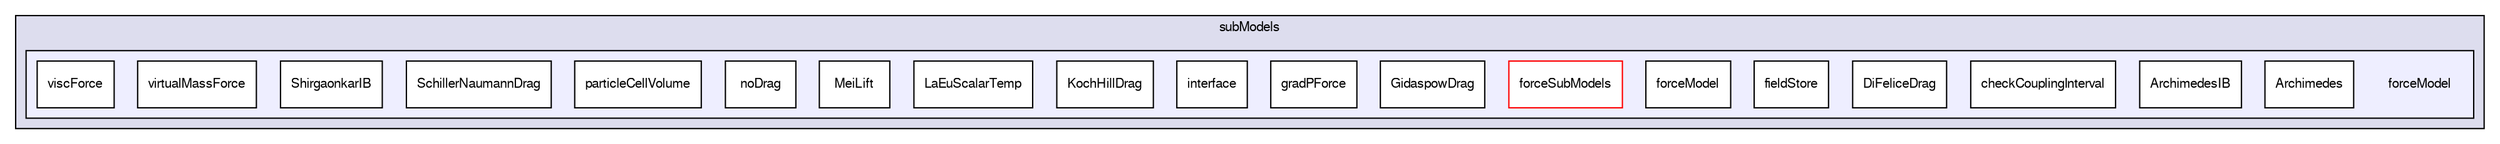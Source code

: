 digraph "/home/cgoniva/CFDEM/CFDEM-x.x-2.1.x/CFDEMcoupling-PUBLIC/src/lagrangian/cfdemParticle/subModels/forceModel" {
  compound=true
  node [ fontsize="10", fontname="FreeSans"];
  edge [ labelfontsize="10", labelfontname="FreeSans"];
  subgraph clusterdir_b4405a94eb03d3869e7a57a48055cc50 {
    graph [ bgcolor="#ddddee", pencolor="black", label="subModels" fontname="FreeSans", fontsize="10", URL="dir_b4405a94eb03d3869e7a57a48055cc50.html"]
  subgraph clusterdir_0abfdb325e722c517996fb9c43aac5bd {
    graph [ bgcolor="#eeeeff", pencolor="black", label="" URL="dir_0abfdb325e722c517996fb9c43aac5bd.html"];
    dir_0abfdb325e722c517996fb9c43aac5bd [shape=plaintext label="forceModel"];
    dir_9e2f63d76b718a4db936666723aa010d [shape=box label="Archimedes" color="black" fillcolor="white" style="filled" URL="dir_9e2f63d76b718a4db936666723aa010d.html"];
    dir_9a9746f6b9fcc9a827f65f22f9668c09 [shape=box label="ArchimedesIB" color="black" fillcolor="white" style="filled" URL="dir_9a9746f6b9fcc9a827f65f22f9668c09.html"];
    dir_b7ead4a288dd7b4c5e559a6b33a1a3e2 [shape=box label="checkCouplingInterval" color="black" fillcolor="white" style="filled" URL="dir_b7ead4a288dd7b4c5e559a6b33a1a3e2.html"];
    dir_8a5d2524df77ee33768751e07fa890d8 [shape=box label="DiFeliceDrag" color="black" fillcolor="white" style="filled" URL="dir_8a5d2524df77ee33768751e07fa890d8.html"];
    dir_1c372ee731879f448f41632d3c79ae0b [shape=box label="fieldStore" color="black" fillcolor="white" style="filled" URL="dir_1c372ee731879f448f41632d3c79ae0b.html"];
    dir_19829f27f762f8d6eeaba3b4af263f82 [shape=box label="forceModel" color="black" fillcolor="white" style="filled" URL="dir_19829f27f762f8d6eeaba3b4af263f82.html"];
    dir_b297239694a2e10be46256863cb1f43c [shape=box label="forceSubModels" color="red" fillcolor="white" style="filled" URL="dir_b297239694a2e10be46256863cb1f43c.html"];
    dir_deaf1478ea940733618ac341e6037e93 [shape=box label="GidaspowDrag" color="black" fillcolor="white" style="filled" URL="dir_deaf1478ea940733618ac341e6037e93.html"];
    dir_175a49326ecadeeed6a46ae0c46bde77 [shape=box label="gradPForce" color="black" fillcolor="white" style="filled" URL="dir_175a49326ecadeeed6a46ae0c46bde77.html"];
    dir_d91e4ace354a4ebb0f4aa6927f98e49d [shape=box label="interface" color="black" fillcolor="white" style="filled" URL="dir_d91e4ace354a4ebb0f4aa6927f98e49d.html"];
    dir_e639e38e6cfc1eb702632608ebd16d0e [shape=box label="KochHillDrag" color="black" fillcolor="white" style="filled" URL="dir_e639e38e6cfc1eb702632608ebd16d0e.html"];
    dir_3cd8941dcc84ec1d62ad8ac23c320b6e [shape=box label="LaEuScalarTemp" color="black" fillcolor="white" style="filled" URL="dir_3cd8941dcc84ec1d62ad8ac23c320b6e.html"];
    dir_fd7cc3b05d191063c819306003d9ce7c [shape=box label="MeiLift" color="black" fillcolor="white" style="filled" URL="dir_fd7cc3b05d191063c819306003d9ce7c.html"];
    dir_c2d073683ef8d96022b31436c62bad0c [shape=box label="noDrag" color="black" fillcolor="white" style="filled" URL="dir_c2d073683ef8d96022b31436c62bad0c.html"];
    dir_302df9359dc774834a1d2946e7a18406 [shape=box label="particleCellVolume" color="black" fillcolor="white" style="filled" URL="dir_302df9359dc774834a1d2946e7a18406.html"];
    dir_ed1e40efa372d8909b613dfd51d4d334 [shape=box label="SchillerNaumannDrag" color="black" fillcolor="white" style="filled" URL="dir_ed1e40efa372d8909b613dfd51d4d334.html"];
    dir_96d695052d0c017223be9bb26575349b [shape=box label="ShirgaonkarIB" color="black" fillcolor="white" style="filled" URL="dir_96d695052d0c017223be9bb26575349b.html"];
    dir_79e77983c480bc47046e917e9bb22b61 [shape=box label="virtualMassForce" color="black" fillcolor="white" style="filled" URL="dir_79e77983c480bc47046e917e9bb22b61.html"];
    dir_2fa6c2ff8910515b1ac33b7a5b58d088 [shape=box label="viscForce" color="black" fillcolor="white" style="filled" URL="dir_2fa6c2ff8910515b1ac33b7a5b58d088.html"];
  }
  }
}
